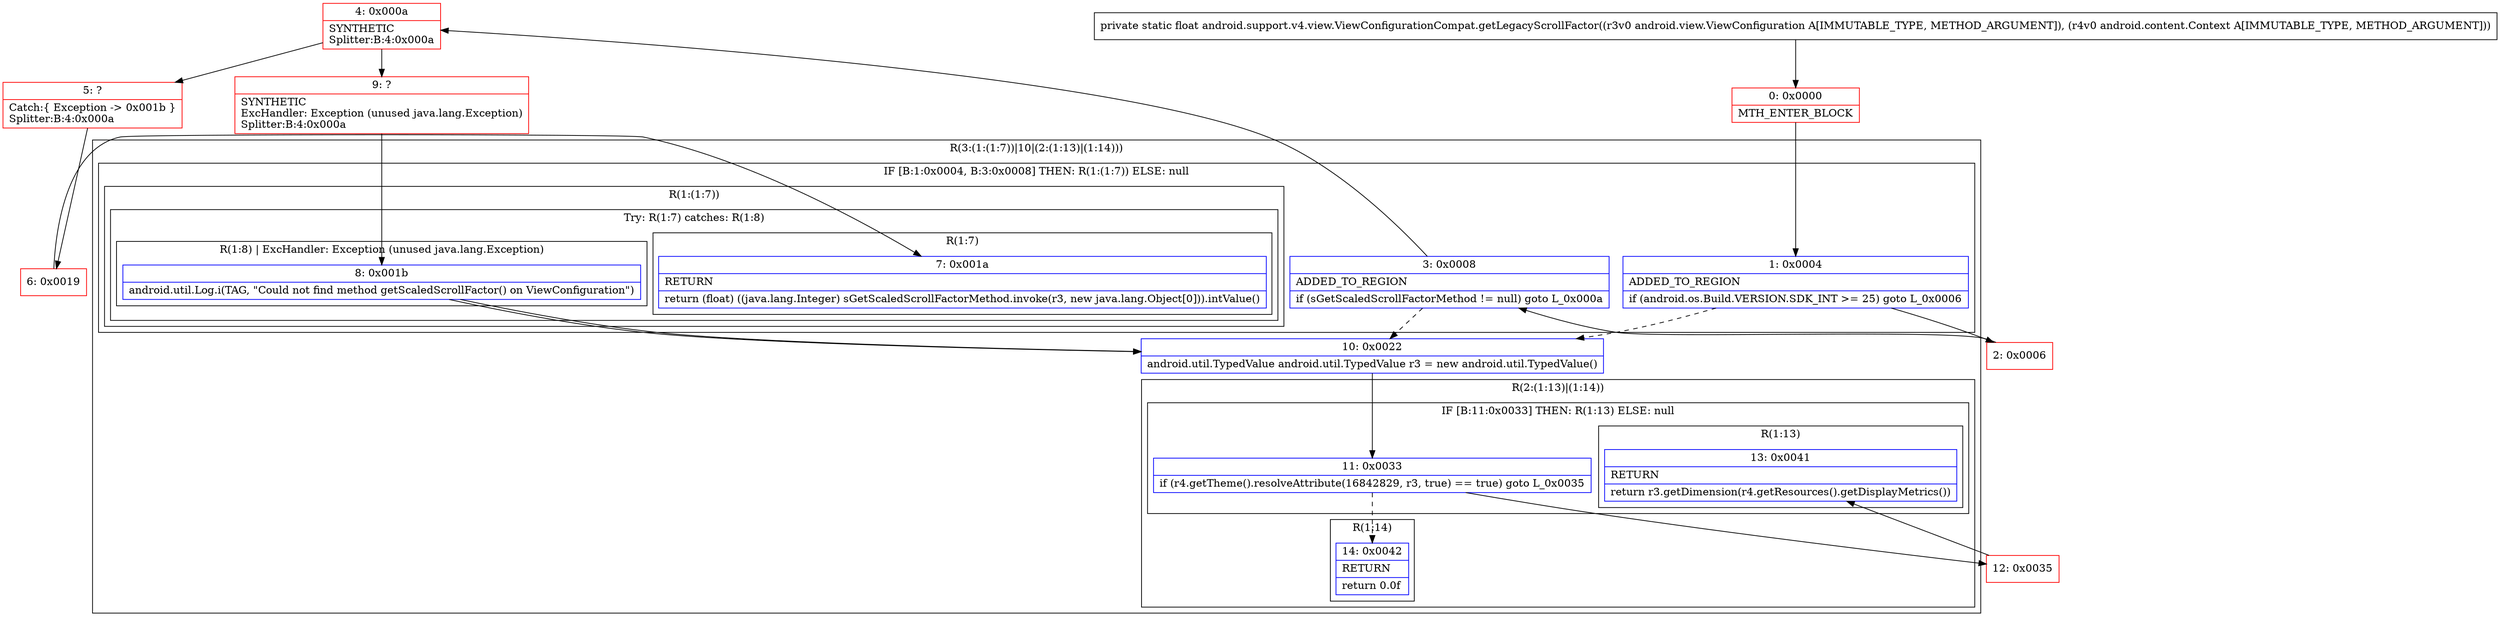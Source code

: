 digraph "CFG forandroid.support.v4.view.ViewConfigurationCompat.getLegacyScrollFactor(Landroid\/view\/ViewConfiguration;Landroid\/content\/Context;)F" {
subgraph cluster_Region_1810997023 {
label = "R(3:(1:(1:7))|10|(2:(1:13)|(1:14)))";
node [shape=record,color=blue];
subgraph cluster_IfRegion_921879975 {
label = "IF [B:1:0x0004, B:3:0x0008] THEN: R(1:(1:7)) ELSE: null";
node [shape=record,color=blue];
Node_1 [shape=record,label="{1\:\ 0x0004|ADDED_TO_REGION\l|if (android.os.Build.VERSION.SDK_INT \>= 25) goto L_0x0006\l}"];
Node_3 [shape=record,label="{3\:\ 0x0008|ADDED_TO_REGION\l|if (sGetScaledScrollFactorMethod != null) goto L_0x000a\l}"];
subgraph cluster_Region_524020400 {
label = "R(1:(1:7))";
node [shape=record,color=blue];
subgraph cluster_TryCatchRegion_2039138860 {
label = "Try: R(1:7) catches: R(1:8)";
node [shape=record,color=blue];
subgraph cluster_Region_1608983044 {
label = "R(1:7)";
node [shape=record,color=blue];
Node_7 [shape=record,label="{7\:\ 0x001a|RETURN\l|return (float) ((java.lang.Integer) sGetScaledScrollFactorMethod.invoke(r3, new java.lang.Object[0])).intValue()\l}"];
}
subgraph cluster_Region_2132286370 {
label = "R(1:8) | ExcHandler: Exception (unused java.lang.Exception)\l";
node [shape=record,color=blue];
Node_8 [shape=record,label="{8\:\ 0x001b|android.util.Log.i(TAG, \"Could not find method getScaledScrollFactor() on ViewConfiguration\")\l}"];
}
}
}
}
Node_10 [shape=record,label="{10\:\ 0x0022|android.util.TypedValue android.util.TypedValue r3 = new android.util.TypedValue()\l}"];
subgraph cluster_Region_1068892315 {
label = "R(2:(1:13)|(1:14))";
node [shape=record,color=blue];
subgraph cluster_IfRegion_354838201 {
label = "IF [B:11:0x0033] THEN: R(1:13) ELSE: null";
node [shape=record,color=blue];
Node_11 [shape=record,label="{11\:\ 0x0033|if (r4.getTheme().resolveAttribute(16842829, r3, true) == true) goto L_0x0035\l}"];
subgraph cluster_Region_1851664195 {
label = "R(1:13)";
node [shape=record,color=blue];
Node_13 [shape=record,label="{13\:\ 0x0041|RETURN\l|return r3.getDimension(r4.getResources().getDisplayMetrics())\l}"];
}
}
subgraph cluster_Region_281179883 {
label = "R(1:14)";
node [shape=record,color=blue];
Node_14 [shape=record,label="{14\:\ 0x0042|RETURN\l|return 0.0f\l}"];
}
}
}
subgraph cluster_Region_2132286370 {
label = "R(1:8) | ExcHandler: Exception (unused java.lang.Exception)\l";
node [shape=record,color=blue];
Node_8 [shape=record,label="{8\:\ 0x001b|android.util.Log.i(TAG, \"Could not find method getScaledScrollFactor() on ViewConfiguration\")\l}"];
}
Node_0 [shape=record,color=red,label="{0\:\ 0x0000|MTH_ENTER_BLOCK\l}"];
Node_2 [shape=record,color=red,label="{2\:\ 0x0006}"];
Node_4 [shape=record,color=red,label="{4\:\ 0x000a|SYNTHETIC\lSplitter:B:4:0x000a\l}"];
Node_5 [shape=record,color=red,label="{5\:\ ?|Catch:\{ Exception \-\> 0x001b \}\lSplitter:B:4:0x000a\l}"];
Node_6 [shape=record,color=red,label="{6\:\ 0x0019}"];
Node_9 [shape=record,color=red,label="{9\:\ ?|SYNTHETIC\lExcHandler: Exception (unused java.lang.Exception)\lSplitter:B:4:0x000a\l}"];
Node_12 [shape=record,color=red,label="{12\:\ 0x0035}"];
MethodNode[shape=record,label="{private static float android.support.v4.view.ViewConfigurationCompat.getLegacyScrollFactor((r3v0 android.view.ViewConfiguration A[IMMUTABLE_TYPE, METHOD_ARGUMENT]), (r4v0 android.content.Context A[IMMUTABLE_TYPE, METHOD_ARGUMENT])) }"];
MethodNode -> Node_0;
Node_1 -> Node_2;
Node_1 -> Node_10[style=dashed];
Node_3 -> Node_4;
Node_3 -> Node_10[style=dashed];
Node_8 -> Node_10;
Node_10 -> Node_11;
Node_11 -> Node_12;
Node_11 -> Node_14[style=dashed];
Node_8 -> Node_10;
Node_0 -> Node_1;
Node_2 -> Node_3;
Node_4 -> Node_5;
Node_4 -> Node_9;
Node_5 -> Node_6;
Node_6 -> Node_7;
Node_9 -> Node_8;
Node_12 -> Node_13;
}

